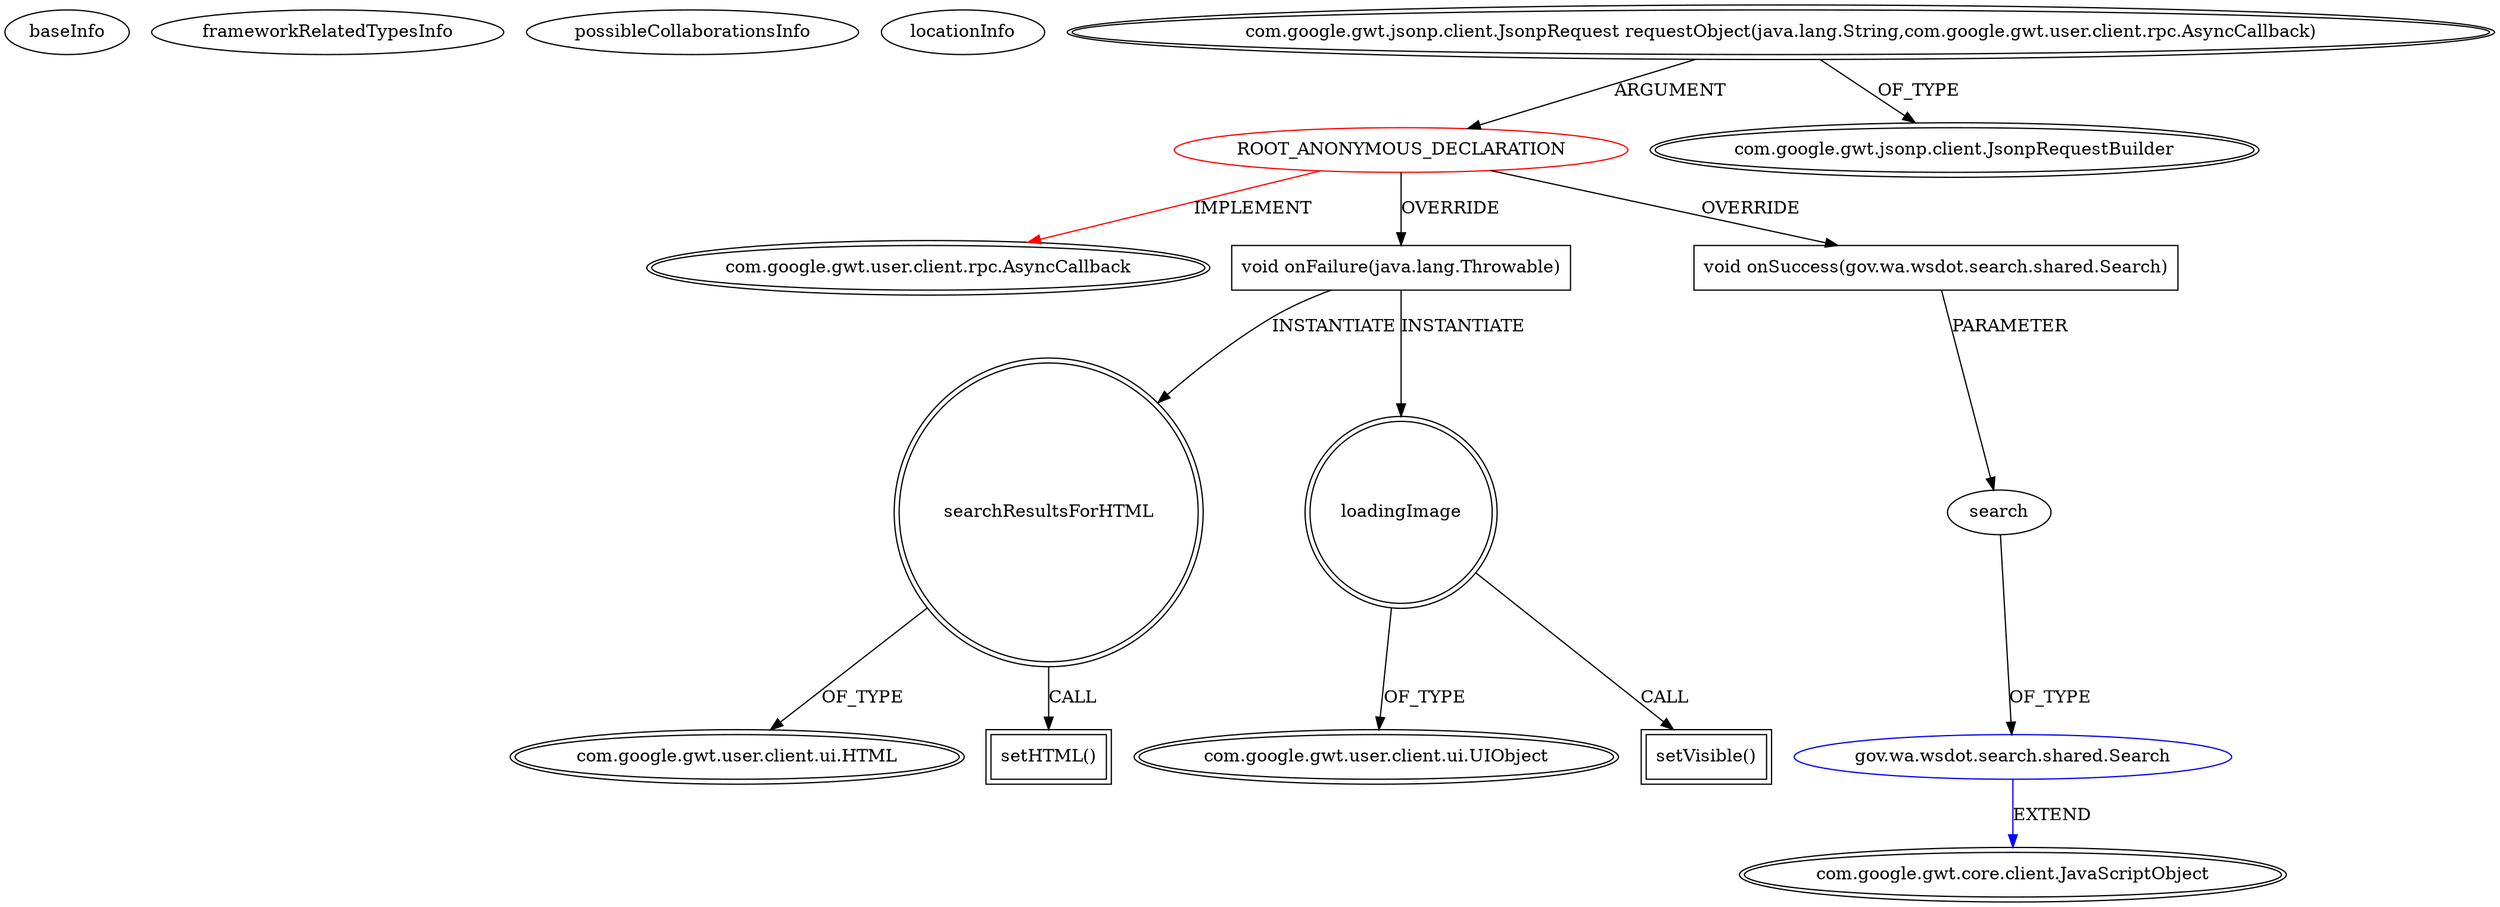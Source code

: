 digraph {
baseInfo[graphId=455,category="extension_graph",isAnonymous=true,possibleRelation=true]
frameworkRelatedTypesInfo[0="com.google.gwt.user.client.rpc.AsyncCallback"]
possibleCollaborationsInfo[0="455~OVERRIDING_METHOD_DECLARATION-PARAMETER_DECLARATION-~com.google.gwt.user.client.rpc.AsyncCallback ~com.google.gwt.core.client.JavaScriptObject ~true~false"]
locationInfo[projectName="WSDOT-WSDOT-Search-GWT",filePath="/WSDOT-WSDOT-Search-GWT/WSDOT-Search-GWT-master/src/gov/wa/wsdot/search/client/SearchWidget.java",contextSignature="void getSearchData(java.lang.String,java.lang.String,java.lang.String)",graphId="455"]
0[label="ROOT_ANONYMOUS_DECLARATION",vertexType="ROOT_ANONYMOUS_DECLARATION",isFrameworkType=false,color=red]
1[label="com.google.gwt.user.client.rpc.AsyncCallback",vertexType="FRAMEWORK_INTERFACE_TYPE",isFrameworkType=true,peripheries=2]
2[label="com.google.gwt.jsonp.client.JsonpRequest requestObject(java.lang.String,com.google.gwt.user.client.rpc.AsyncCallback)",vertexType="OUTSIDE_CALL",isFrameworkType=true,peripheries=2]
3[label="com.google.gwt.jsonp.client.JsonpRequestBuilder",vertexType="FRAMEWORK_CLASS_TYPE",isFrameworkType=true,peripheries=2]
4[label="void onFailure(java.lang.Throwable)",vertexType="OVERRIDING_METHOD_DECLARATION",isFrameworkType=false,shape=box]
5[label="searchResultsForHTML",vertexType="VARIABLE_EXPRESION",isFrameworkType=true,peripheries=2,shape=circle]
7[label="com.google.gwt.user.client.ui.HTML",vertexType="FRAMEWORK_CLASS_TYPE",isFrameworkType=true,peripheries=2]
6[label="setHTML()",vertexType="INSIDE_CALL",isFrameworkType=true,peripheries=2,shape=box]
8[label="loadingImage",vertexType="VARIABLE_EXPRESION",isFrameworkType=true,peripheries=2,shape=circle]
10[label="com.google.gwt.user.client.ui.UIObject",vertexType="FRAMEWORK_CLASS_TYPE",isFrameworkType=true,peripheries=2]
9[label="setVisible()",vertexType="INSIDE_CALL",isFrameworkType=true,peripheries=2,shape=box]
11[label="void onSuccess(gov.wa.wsdot.search.shared.Search)",vertexType="OVERRIDING_METHOD_DECLARATION",isFrameworkType=false,shape=box]
12[label="search",vertexType="PARAMETER_DECLARATION",isFrameworkType=false]
13[label="gov.wa.wsdot.search.shared.Search",vertexType="REFERENCE_CLIENT_CLASS_DECLARATION",isFrameworkType=false,color=blue]
14[label="com.google.gwt.core.client.JavaScriptObject",vertexType="FRAMEWORK_CLASS_TYPE",isFrameworkType=true,peripheries=2]
0->1[label="IMPLEMENT",color=red]
2->0[label="ARGUMENT"]
2->3[label="OF_TYPE"]
0->4[label="OVERRIDE"]
4->5[label="INSTANTIATE"]
5->7[label="OF_TYPE"]
5->6[label="CALL"]
4->8[label="INSTANTIATE"]
8->10[label="OF_TYPE"]
8->9[label="CALL"]
0->11[label="OVERRIDE"]
13->14[label="EXTEND",color=blue]
12->13[label="OF_TYPE"]
11->12[label="PARAMETER"]
}
